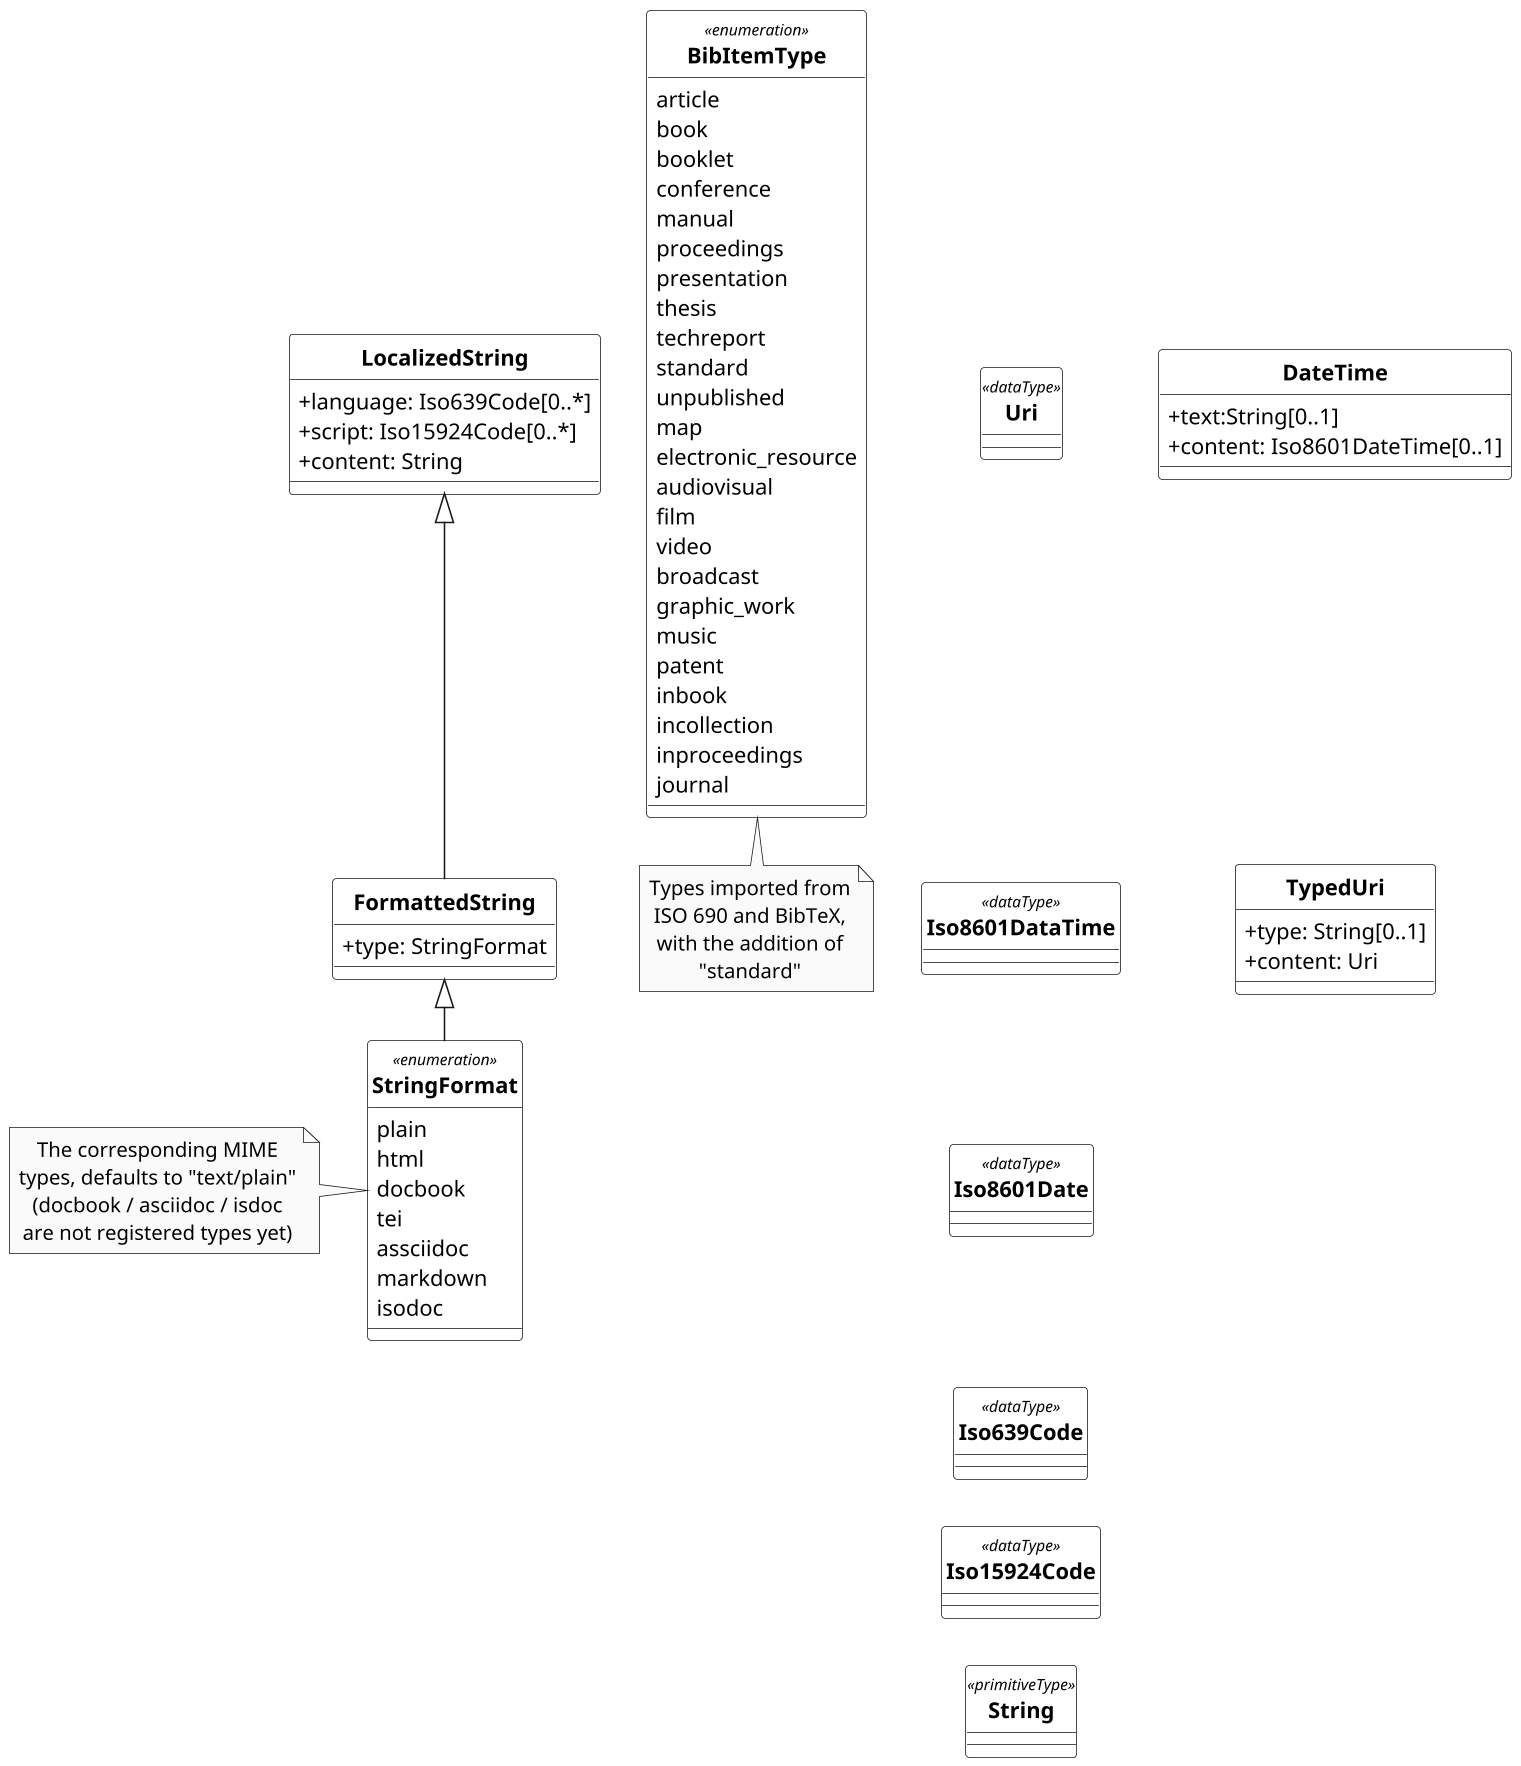 @startuml RelBib_DataTypes
/'
Diagram:        RelBib_Series
DateCreate:     30/08/2018
Description:    These bibliographic models are developed to consolidate and standardize the data models used for bibliographic and citation purposes.
                These models are meant to be fully compatible with ISO 690 and ISO TC 46’s (and SC 4, SC 9) work on bibliography.
                They are used extensively in the following projects as containers for bibliographic data management and for managing document metadata:

                - ISO Standards
                - CSD Standards
                - Chinese Standards (GB and family)
                - ISO bibliography gem

                Below are the UML diagrams.
                The document models are expressed as UML and as RelaxNG Compact (RNC) grammars; see discussion under Grammars. This repository contains the RNC grammars for the base BibliographicItem model, Citation model and the Contributor model.
                The document models are currently used by IsoDoc-based authoring tools for standards, which convert Asciidoctor source to XML representations of the document models, and validate the XML generated against the RNC schemas:

                - https://github.com/riboseinc/asciidoctor-iso
                - https://github.com/riboseinc/asciidoctor-csd
                - https://github.com/riboseinc/asciidoctor-gb

                They are also used by tools that render those XML representations of the document models, into HTML and Microsoft Word:

                - https://github.com/riboseinc/isodoc
                - https://github.com/riboseinc/asciidoctor-csd (inheriting from isodoc)
                - https://github.com/riboseinc/asciidoctor-gb (inheriting from isodoc)

Hystory of changes:
> DD/MM/YYYY
    -
    -
'/

'******* CONFIGURATION ************************************************
top to bottom direction
skinparam classAttributeIconSize 0
skinparam Dpi 150
skinparam Monochrome true
skinparam LineType ortho
skinparam nodesep 30
skinparam ranksep 30
hide circle
/' skinparam CircledCharacterRadius 0 '/
/' skinparam CircledCharacterFontSize 0 '/
skinparam Default {
TextAlignment center
FontName Helvetica
}
skinparam Class {
AttributeIconSize 0
BackgroundColor White
FontStyle bold
StereotypeFontSize 10
}
skinparam Rectangle {
BackgroundColor White
FontStyle bold
FontSize 11
StereotypeFontSize 10
}
skinparam Object {
BackgroundColor White
FontStyle bold
FontSize 11
StereotypeFontSize 10
}
skinparam Entity {
StereotypeFontSize 10
}

'******* CLASS DEFINITION *********************************************

together {

    class Uri <<dataType>> {
    }

    class Iso8601DataTime <<dataType>> {

    }

    class Iso8601Date <<dataType>> {

    }

    class Iso639Code <<dataType>> {

    }

    class Iso15924Code <<dataType>> {

    }

    class String <<primitiveType>> {

    }

}

together {

    class DateTime{
        +text:String[0..1]
        +content: Iso8601DateTime[0..1]
    }

    class TypedUri{
        +type: String[0..1]
        +content: Uri
    }


}

class LocalizedString{
    +language: Iso639Code[0..*]
    +script: Iso15924Code[0..*]
    +content: String
}


class FormattedString{
    +type: StringFormat
}

enum StringFormat <<enumeration>>{
    plain
    html
    docbook
    tei
    assciidoc
    markdown
    isodoc
}

enum BibItemType <<enumeration>>{
    article
    book
    booklet
    conference
    manual
    proceedings
    presentation
    thesis
    techreport
    standard
    unpublished
    map
    electronic_resource
    audiovisual
    film
    video
    broadcast
    graphic_work
    music
    patent
    inbook
    incollection
    inproceedings
    journal
}

'******* NOTES ********************************************************
note bottom of BibItemType: Types imported from\nISO 690 and BibTeX,\nwith the addition of\n"standard"
note left of StringFormat: The corresponding MIME\ntypes, defaults to "text/plain"\n(docbook / asciidoc / isdoc\nare not registered types yet)

'******* CLASS RELATIONS **********************************************
Uri -[hidden]- Iso8601DataTime
Iso8601DataTime -[hidden]- Iso8601Date
Iso8601Date -[hidden]- Iso639Code
Iso639Code -[hidden]- Iso15924Code
Iso15924Code -[hidden]- String
DateTime -[hidden]- TypedUri

LocalizedString <|-- FormattedString
FormattedString <|-- StringFormat

@enduml
